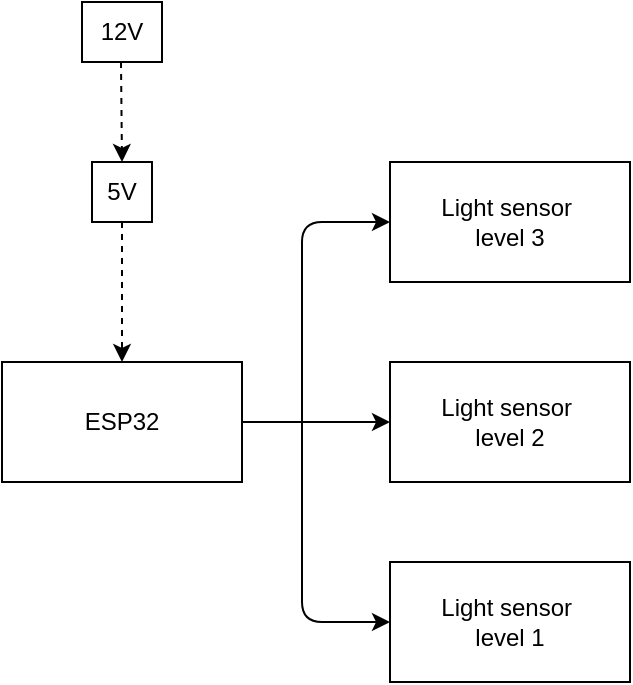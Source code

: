 <mxfile version="14.1.8" type="device"><diagram id="IScY9W74EFWJSVv0jtsd" name="Page-1"><mxGraphModel dx="1278" dy="599" grid="0" gridSize="10" guides="1" tooltips="1" connect="1" arrows="1" fold="1" page="1" pageScale="1" pageWidth="827" pageHeight="1169" math="0" shadow="0"><root><mxCell id="0"/><mxCell id="1" parent="0"/><mxCell id="oTQsV1W1sBf_NaYLUuf3-1" value="ESP32" style="rounded=0;whiteSpace=wrap;html=1;" vertex="1" parent="1"><mxGeometry x="100" y="290" width="120" height="60" as="geometry"/></mxCell><mxCell id="oTQsV1W1sBf_NaYLUuf3-2" value="Light sensor&amp;nbsp;&lt;br&gt;level 3" style="rounded=0;whiteSpace=wrap;html=1;" vertex="1" parent="1"><mxGeometry x="294" y="190" width="120" height="60" as="geometry"/></mxCell><mxCell id="oTQsV1W1sBf_NaYLUuf3-3" value="Light sensor&amp;nbsp;&lt;br&gt;level 2" style="rounded=0;whiteSpace=wrap;html=1;" vertex="1" parent="1"><mxGeometry x="294" y="290" width="120" height="60" as="geometry"/></mxCell><mxCell id="oTQsV1W1sBf_NaYLUuf3-4" value="Light sensor&amp;nbsp;&lt;br&gt;level 1" style="rounded=0;whiteSpace=wrap;html=1;" vertex="1" parent="1"><mxGeometry x="294" y="390" width="120" height="60" as="geometry"/></mxCell><mxCell id="oTQsV1W1sBf_NaYLUuf3-5" value="5V" style="rounded=0;whiteSpace=wrap;html=1;" vertex="1" parent="1"><mxGeometry x="145" y="190" width="30" height="30" as="geometry"/></mxCell><mxCell id="oTQsV1W1sBf_NaYLUuf3-6" value="12V" style="rounded=0;whiteSpace=wrap;html=1;" vertex="1" parent="1"><mxGeometry x="140" y="110" width="40" height="30" as="geometry"/></mxCell><mxCell id="oTQsV1W1sBf_NaYLUuf3-7" value="" style="endArrow=classic;html=1;exitX=1;exitY=0.5;exitDx=0;exitDy=0;entryX=0;entryY=0.5;entryDx=0;entryDy=0;" edge="1" parent="1" source="oTQsV1W1sBf_NaYLUuf3-1" target="oTQsV1W1sBf_NaYLUuf3-3"><mxGeometry width="50" height="50" relative="1" as="geometry"><mxPoint x="280" y="300" as="sourcePoint"/><mxPoint x="330" y="250" as="targetPoint"/></mxGeometry></mxCell><mxCell id="oTQsV1W1sBf_NaYLUuf3-8" value="" style="endArrow=classic;html=1;entryX=0;entryY=0.5;entryDx=0;entryDy=0;" edge="1" parent="1" target="oTQsV1W1sBf_NaYLUuf3-4"><mxGeometry width="50" height="50" relative="1" as="geometry"><mxPoint x="250" y="320" as="sourcePoint"/><mxPoint x="304" y="330" as="targetPoint"/><Array as="points"><mxPoint x="250" y="420"/></Array></mxGeometry></mxCell><mxCell id="oTQsV1W1sBf_NaYLUuf3-9" value="" style="endArrow=classic;html=1;entryX=0;entryY=0.5;entryDx=0;entryDy=0;" edge="1" parent="1" target="oTQsV1W1sBf_NaYLUuf3-2"><mxGeometry width="50" height="50" relative="1" as="geometry"><mxPoint x="250" y="320" as="sourcePoint"/><mxPoint x="294" y="320" as="targetPoint"/><Array as="points"><mxPoint x="250" y="220"/></Array></mxGeometry></mxCell><mxCell id="oTQsV1W1sBf_NaYLUuf3-10" value="" style="endArrow=classic;html=1;exitX=0.5;exitY=1;exitDx=0;exitDy=0;entryX=0.5;entryY=0;entryDx=0;entryDy=0;dashed=1;" edge="1" parent="1" source="oTQsV1W1sBf_NaYLUuf3-5" target="oTQsV1W1sBf_NaYLUuf3-1"><mxGeometry width="50" height="50" relative="1" as="geometry"><mxPoint x="146" y="240" as="sourcePoint"/><mxPoint x="220" y="240" as="targetPoint"/></mxGeometry></mxCell><mxCell id="oTQsV1W1sBf_NaYLUuf3-11" value="" style="endArrow=classic;html=1;exitX=0.5;exitY=1;exitDx=0;exitDy=0;dashed=1;" edge="1" parent="1"><mxGeometry width="50" height="50" relative="1" as="geometry"><mxPoint x="159.5" y="140" as="sourcePoint"/><mxPoint x="160" y="190" as="targetPoint"/></mxGeometry></mxCell></root></mxGraphModel></diagram></mxfile>